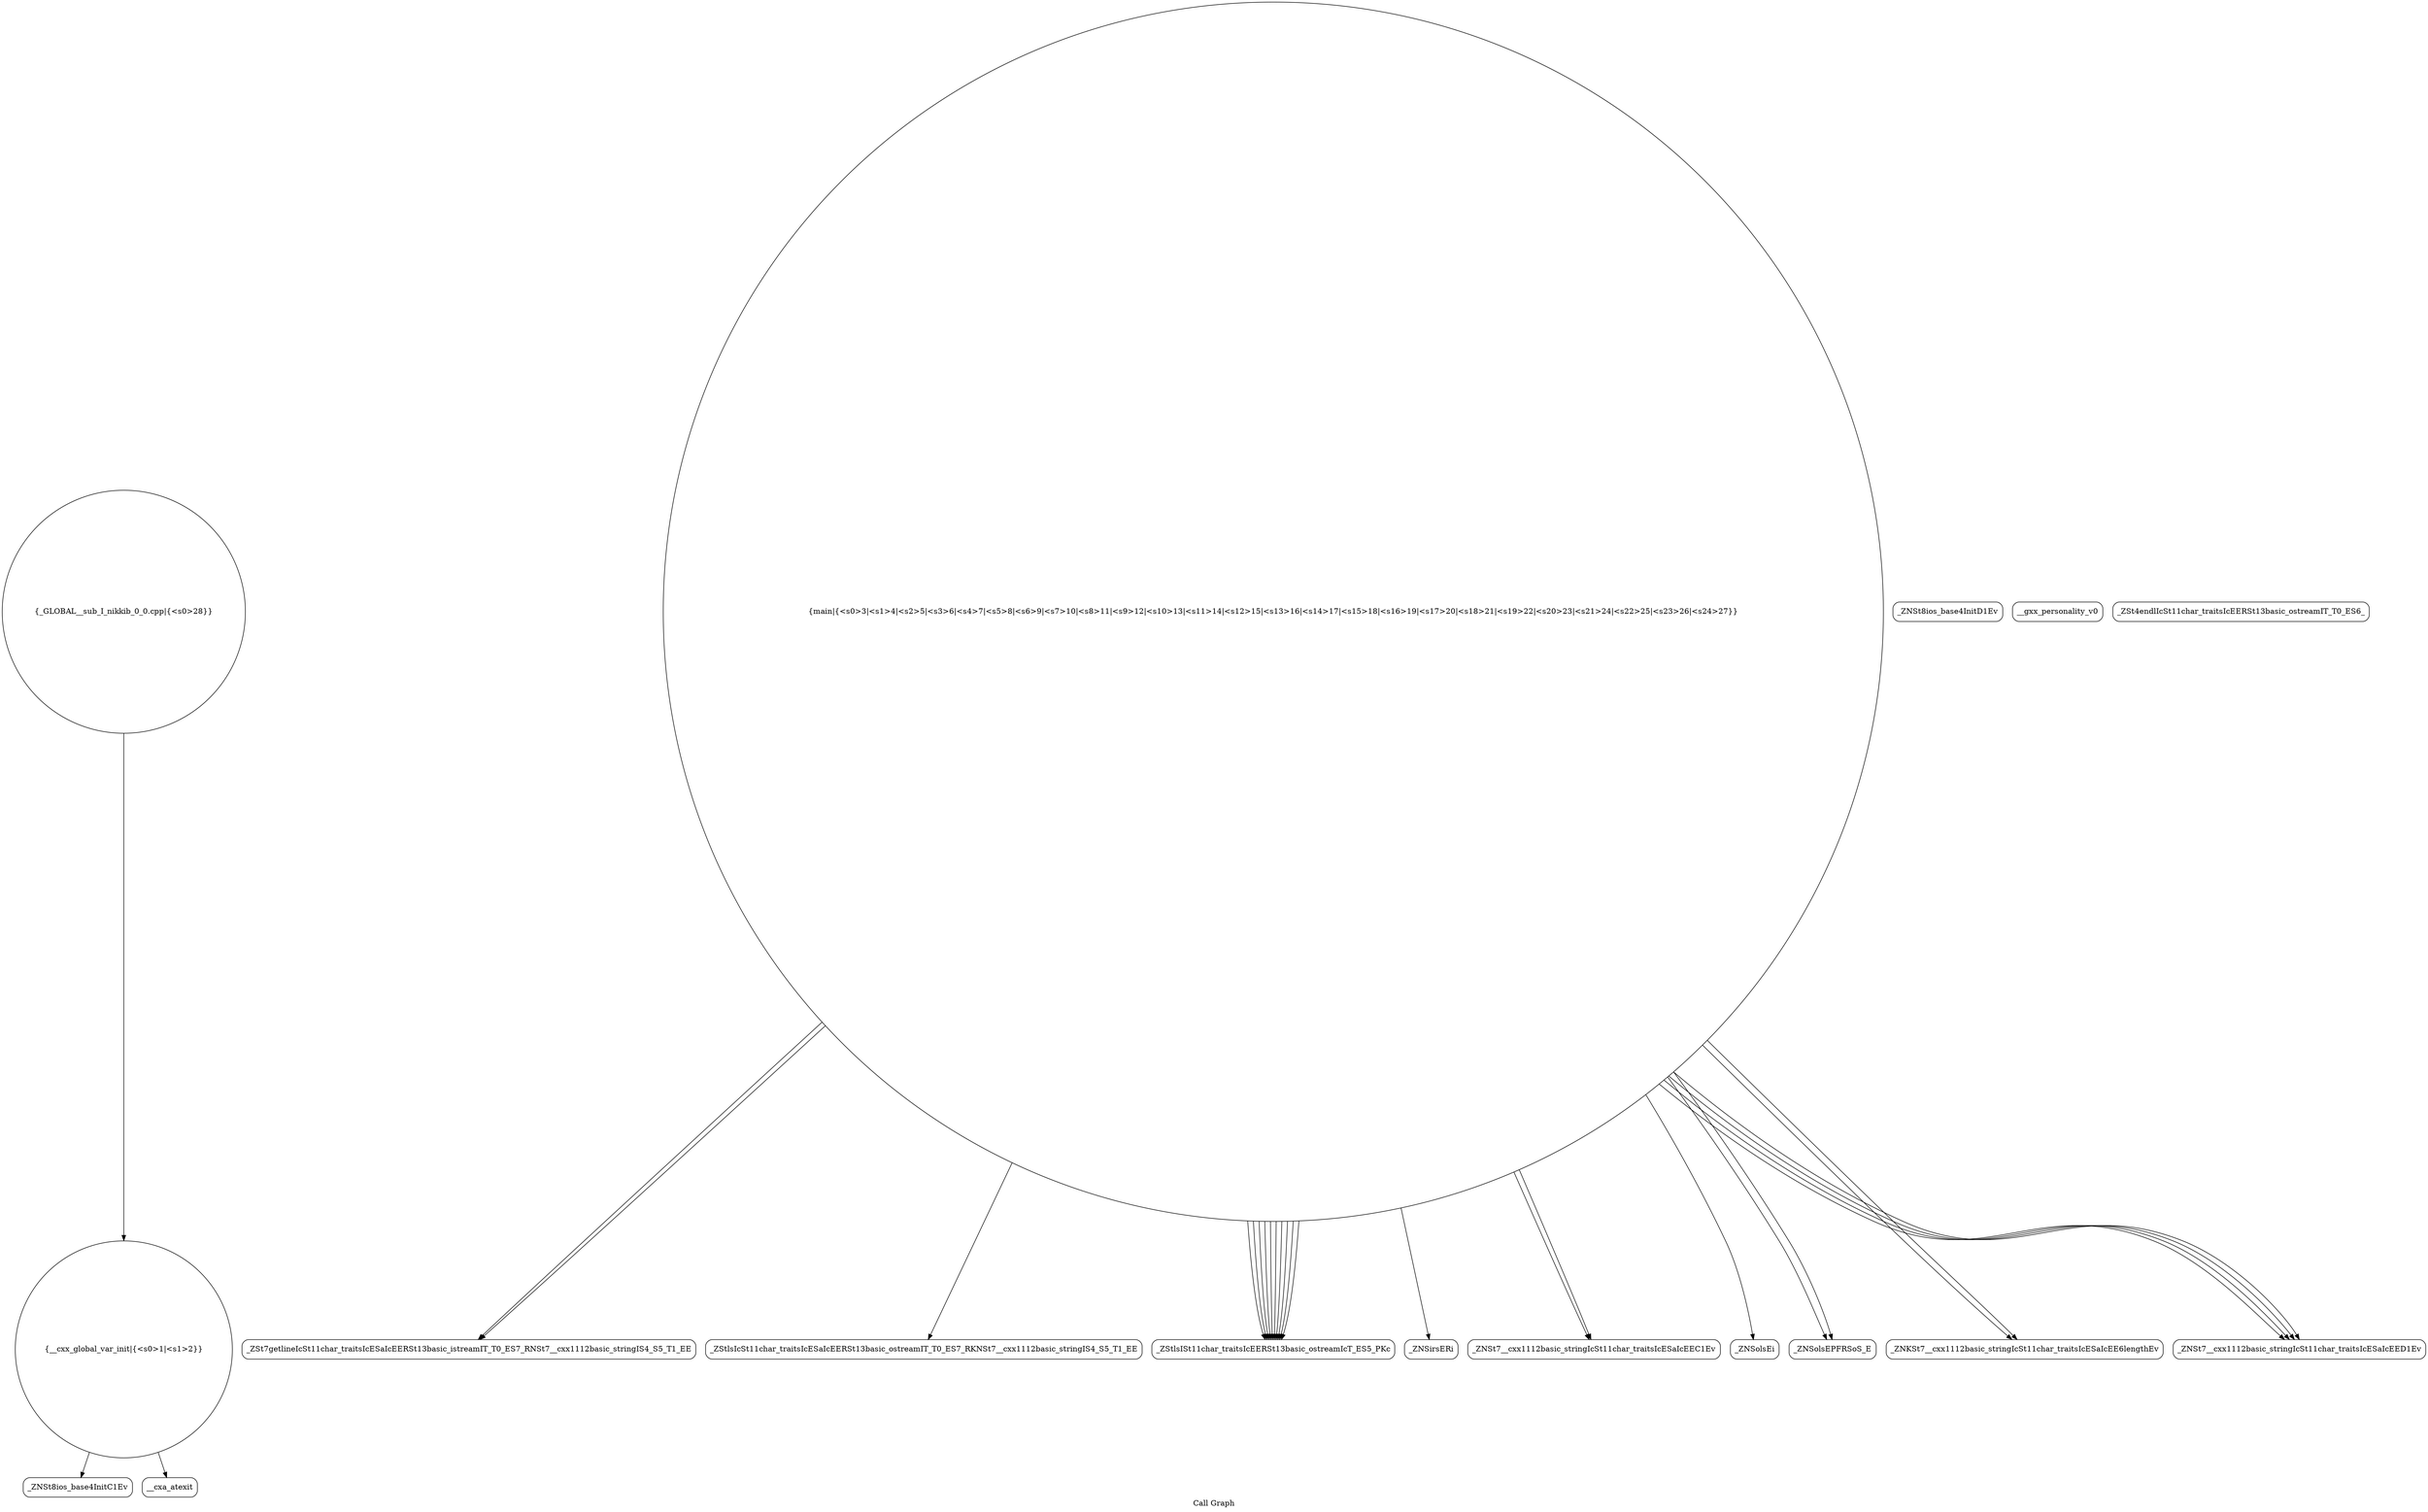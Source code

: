 digraph "Call Graph" {
	label="Call Graph";

	Node0x55baa1bd4fa0 [shape=record,shape=circle,label="{__cxx_global_var_init|{<s0>1|<s1>2}}"];
	Node0x55baa1bd4fa0:s0 -> Node0x55baa1bd5020[color=black];
	Node0x55baa1bd4fa0:s1 -> Node0x55baa1c03bb0[color=black];
	Node0x55baa1c03db0 [shape=record,shape=Mrecord,label="{_ZSt7getlineIcSt11char_traitsIcESaIcEERSt13basic_istreamIT_T0_ES7_RNSt7__cxx1112basic_stringIS4_S5_T1_EE}"];
	Node0x55baa1c04130 [shape=record,shape=Mrecord,label="{_ZStlsIcSt11char_traitsIcESaIcEERSt13basic_ostreamIT_T0_ES7_RKNSt7__cxx1112basic_stringIS4_S5_T1_EE}"];
	Node0x55baa1c03b30 [shape=record,shape=Mrecord,label="{_ZNSt8ios_base4InitD1Ev}"];
	Node0x55baa1c03eb0 [shape=record,shape=Mrecord,label="{_ZStlsISt11char_traitsIcEERSt13basic_ostreamIcT_ES5_PKc}"];
	Node0x55baa1c04230 [shape=record,shape=circle,label="{_GLOBAL__sub_I_nikkib_0_0.cpp|{<s0>28}}"];
	Node0x55baa1c04230:s0 -> Node0x55baa1bd4fa0[color=black];
	Node0x55baa1c03c30 [shape=record,shape=circle,label="{main|{<s0>3|<s1>4|<s2>5|<s3>6|<s4>7|<s5>8|<s6>9|<s7>10|<s8>11|<s9>12|<s10>13|<s11>14|<s12>15|<s13>16|<s14>17|<s15>18|<s16>19|<s17>20|<s18>21|<s19>22|<s20>23|<s21>24|<s22>25|<s23>26|<s24>27}}"];
	Node0x55baa1c03c30:s0 -> Node0x55baa1c03cb0[color=black];
	Node0x55baa1c03c30:s1 -> Node0x55baa1c03d30[color=black];
	Node0x55baa1c03c30:s2 -> Node0x55baa1c03db0[color=black];
	Node0x55baa1c03c30:s3 -> Node0x55baa1c03eb0[color=black];
	Node0x55baa1c03c30:s4 -> Node0x55baa1c03f30[color=black];
	Node0x55baa1c03c30:s5 -> Node0x55baa1c03eb0[color=black];
	Node0x55baa1c03c30:s6 -> Node0x55baa1c03fb0[color=black];
	Node0x55baa1c03c30:s7 -> Node0x55baa1c03d30[color=black];
	Node0x55baa1c03c30:s8 -> Node0x55baa1c03db0[color=black];
	Node0x55baa1c03c30:s9 -> Node0x55baa1c03eb0[color=black];
	Node0x55baa1c03c30:s10 -> Node0x55baa1c040b0[color=black];
	Node0x55baa1c03c30:s11 -> Node0x55baa1c03eb0[color=black];
	Node0x55baa1c03c30:s12 -> Node0x55baa1c041b0[color=black];
	Node0x55baa1c03c30:s13 -> Node0x55baa1c03eb0[color=black];
	Node0x55baa1c03c30:s14 -> Node0x55baa1c03eb0[color=black];
	Node0x55baa1c03c30:s15 -> Node0x55baa1c04130[color=black];
	Node0x55baa1c03c30:s16 -> Node0x55baa1c03eb0[color=black];
	Node0x55baa1c03c30:s17 -> Node0x55baa1c03fb0[color=black];
	Node0x55baa1c03c30:s18 -> Node0x55baa1c03eb0[color=black];
	Node0x55baa1c03c30:s19 -> Node0x55baa1c040b0[color=black];
	Node0x55baa1c03c30:s20 -> Node0x55baa1c03eb0[color=black];
	Node0x55baa1c03c30:s21 -> Node0x55baa1c03eb0[color=black];
	Node0x55baa1c03c30:s22 -> Node0x55baa1c041b0[color=black];
	Node0x55baa1c03c30:s23 -> Node0x55baa1c041b0[color=black];
	Node0x55baa1c03c30:s24 -> Node0x55baa1c041b0[color=black];
	Node0x55baa1c03fb0 [shape=record,shape=Mrecord,label="{_ZNSolsEPFRSoS_E}"];
	Node0x55baa1c03d30 [shape=record,shape=Mrecord,label="{_ZNSt7__cxx1112basic_stringIcSt11char_traitsIcESaIcEEC1Ev}"];
	Node0x55baa1c040b0 [shape=record,shape=Mrecord,label="{_ZNKSt7__cxx1112basic_stringIcSt11char_traitsIcESaIcEE6lengthEv}"];
	Node0x55baa1bd5020 [shape=record,shape=Mrecord,label="{_ZNSt8ios_base4InitC1Ev}"];
	Node0x55baa1c03e30 [shape=record,shape=Mrecord,label="{__gxx_personality_v0}"];
	Node0x55baa1c041b0 [shape=record,shape=Mrecord,label="{_ZNSt7__cxx1112basic_stringIcSt11char_traitsIcESaIcEED1Ev}"];
	Node0x55baa1c03bb0 [shape=record,shape=Mrecord,label="{__cxa_atexit}"];
	Node0x55baa1c03f30 [shape=record,shape=Mrecord,label="{_ZNSolsEi}"];
	Node0x55baa1c03cb0 [shape=record,shape=Mrecord,label="{_ZNSirsERi}"];
	Node0x55baa1c04030 [shape=record,shape=Mrecord,label="{_ZSt4endlIcSt11char_traitsIcEERSt13basic_ostreamIT_T0_ES6_}"];
}
